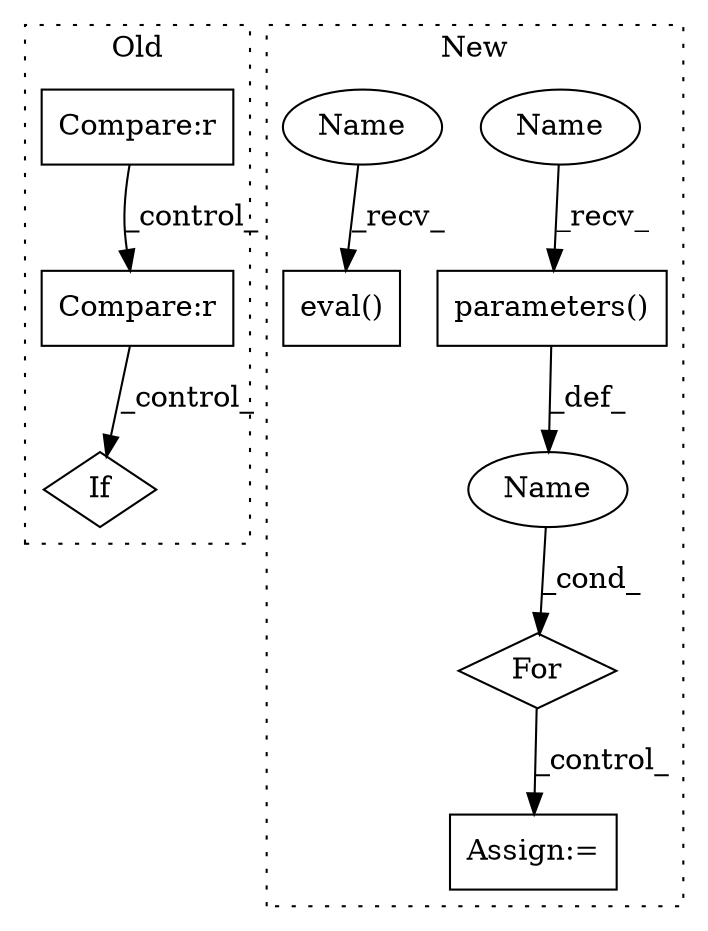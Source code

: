 digraph G {
subgraph cluster0 {
1 [label="If" a="96" s="3974,3987" l="3,14" shape="diamond"];
7 [label="Compare:r" a="40" s="2978" l="29" shape="box"];
8 [label="Compare:r" a="40" s="2858" l="24" shape="box"];
label = "Old";
style="dotted";
}
subgraph cluster1 {
2 [label="parameters()" a="75" s="4606" l="23" shape="box"];
3 [label="For" a="107" s="4593,4629" l="4,18" shape="diamond"];
4 [label="Name" a="87" s="4597" l="5" shape="ellipse"];
5 [label="Assign:=" a="68" s="4666" l="3" shape="box"];
6 [label="eval()" a="75" s="4563" l="17" shape="box"];
9 [label="Name" a="87" s="4606" l="10" shape="ellipse"];
10 [label="Name" a="87" s="4563" l="10" shape="ellipse"];
label = "New";
style="dotted";
}
2 -> 4 [label="_def_"];
3 -> 5 [label="_control_"];
4 -> 3 [label="_cond_"];
7 -> 1 [label="_control_"];
8 -> 7 [label="_control_"];
9 -> 2 [label="_recv_"];
10 -> 6 [label="_recv_"];
}
